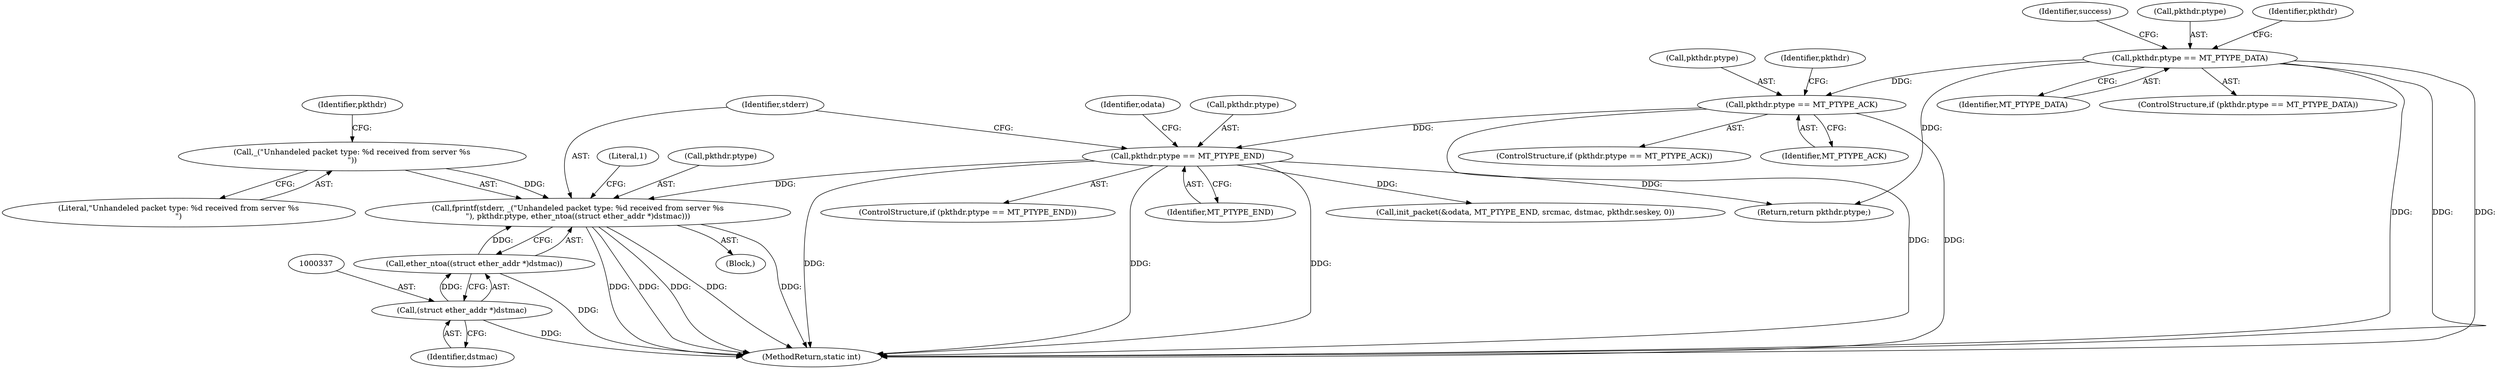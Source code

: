 digraph "0_MAC-Telnet_b69d11727d4f0f8cf719c79e3fb700f55ca03e9a@API" {
"1000328" [label="(Call,fprintf(stderr, _(\"Unhandeled packet type: %d received from server %s\n\"), pkthdr.ptype, ether_ntoa((struct ether_addr *)dstmac)))"];
"1000330" [label="(Call,_(\"Unhandeled packet type: %d received from server %s\n\"))"];
"1000294" [label="(Call,pkthdr.ptype == MT_PTYPE_END)"];
"1000286" [label="(Call,pkthdr.ptype == MT_PTYPE_ACK)"];
"1000146" [label="(Call,pkthdr.ptype == MT_PTYPE_DATA)"];
"1000335" [label="(Call,ether_ntoa((struct ether_addr *)dstmac))"];
"1000336" [label="(Call,(struct ether_addr *)dstmac)"];
"1000327" [label="(Block,)"];
"1000336" [label="(Call,(struct ether_addr *)dstmac)"];
"1000296" [label="(Identifier,pkthdr)"];
"1000294" [label="(Call,pkthdr.ptype == MT_PTYPE_END)"];
"1000330" [label="(Call,_(\"Unhandeled packet type: %d received from server %s\n\"))"];
"1000156" [label="(Identifier,success)"];
"1000332" [label="(Call,pkthdr.ptype)"];
"1000346" [label="(MethodReturn,static int)"];
"1000301" [label="(Call,init_packet(&odata, MT_PTYPE_END, srcmac, dstmac, pkthdr.seskey, 0))"];
"1000150" [label="(Identifier,MT_PTYPE_DATA)"];
"1000147" [label="(Call,pkthdr.ptype)"];
"1000331" [label="(Literal,\"Unhandeled packet type: %d received from server %s\n\")"];
"1000290" [label="(Identifier,MT_PTYPE_ACK)"];
"1000287" [label="(Call,pkthdr.ptype)"];
"1000145" [label="(ControlStructure,if (pkthdr.ptype == MT_PTYPE_DATA))"];
"1000298" [label="(Identifier,MT_PTYPE_END)"];
"1000342" [label="(Return,return pkthdr.ptype;)"];
"1000341" [label="(Literal,1)"];
"1000333" [label="(Identifier,pkthdr)"];
"1000303" [label="(Identifier,odata)"];
"1000329" [label="(Identifier,stderr)"];
"1000328" [label="(Call,fprintf(stderr, _(\"Unhandeled packet type: %d received from server %s\n\"), pkthdr.ptype, ether_ntoa((struct ether_addr *)dstmac)))"];
"1000285" [label="(ControlStructure,if (pkthdr.ptype == MT_PTYPE_ACK))"];
"1000295" [label="(Call,pkthdr.ptype)"];
"1000288" [label="(Identifier,pkthdr)"];
"1000286" [label="(Call,pkthdr.ptype == MT_PTYPE_ACK)"];
"1000146" [label="(Call,pkthdr.ptype == MT_PTYPE_DATA)"];
"1000338" [label="(Identifier,dstmac)"];
"1000335" [label="(Call,ether_ntoa((struct ether_addr *)dstmac))"];
"1000293" [label="(ControlStructure,if (pkthdr.ptype == MT_PTYPE_END))"];
"1000328" -> "1000327"  [label="AST: "];
"1000328" -> "1000335"  [label="CFG: "];
"1000329" -> "1000328"  [label="AST: "];
"1000330" -> "1000328"  [label="AST: "];
"1000332" -> "1000328"  [label="AST: "];
"1000335" -> "1000328"  [label="AST: "];
"1000341" -> "1000328"  [label="CFG: "];
"1000328" -> "1000346"  [label="DDG: "];
"1000328" -> "1000346"  [label="DDG: "];
"1000328" -> "1000346"  [label="DDG: "];
"1000328" -> "1000346"  [label="DDG: "];
"1000328" -> "1000346"  [label="DDG: "];
"1000330" -> "1000328"  [label="DDG: "];
"1000294" -> "1000328"  [label="DDG: "];
"1000335" -> "1000328"  [label="DDG: "];
"1000330" -> "1000331"  [label="CFG: "];
"1000331" -> "1000330"  [label="AST: "];
"1000333" -> "1000330"  [label="CFG: "];
"1000294" -> "1000293"  [label="AST: "];
"1000294" -> "1000298"  [label="CFG: "];
"1000295" -> "1000294"  [label="AST: "];
"1000298" -> "1000294"  [label="AST: "];
"1000303" -> "1000294"  [label="CFG: "];
"1000329" -> "1000294"  [label="CFG: "];
"1000294" -> "1000346"  [label="DDG: "];
"1000294" -> "1000346"  [label="DDG: "];
"1000294" -> "1000346"  [label="DDG: "];
"1000286" -> "1000294"  [label="DDG: "];
"1000294" -> "1000301"  [label="DDG: "];
"1000294" -> "1000342"  [label="DDG: "];
"1000286" -> "1000285"  [label="AST: "];
"1000286" -> "1000290"  [label="CFG: "];
"1000287" -> "1000286"  [label="AST: "];
"1000290" -> "1000286"  [label="AST: "];
"1000296" -> "1000286"  [label="CFG: "];
"1000286" -> "1000346"  [label="DDG: "];
"1000286" -> "1000346"  [label="DDG: "];
"1000146" -> "1000286"  [label="DDG: "];
"1000146" -> "1000145"  [label="AST: "];
"1000146" -> "1000150"  [label="CFG: "];
"1000147" -> "1000146"  [label="AST: "];
"1000150" -> "1000146"  [label="AST: "];
"1000156" -> "1000146"  [label="CFG: "];
"1000288" -> "1000146"  [label="CFG: "];
"1000146" -> "1000346"  [label="DDG: "];
"1000146" -> "1000346"  [label="DDG: "];
"1000146" -> "1000346"  [label="DDG: "];
"1000146" -> "1000342"  [label="DDG: "];
"1000335" -> "1000336"  [label="CFG: "];
"1000336" -> "1000335"  [label="AST: "];
"1000335" -> "1000346"  [label="DDG: "];
"1000336" -> "1000335"  [label="DDG: "];
"1000336" -> "1000338"  [label="CFG: "];
"1000337" -> "1000336"  [label="AST: "];
"1000338" -> "1000336"  [label="AST: "];
"1000336" -> "1000346"  [label="DDG: "];
}
